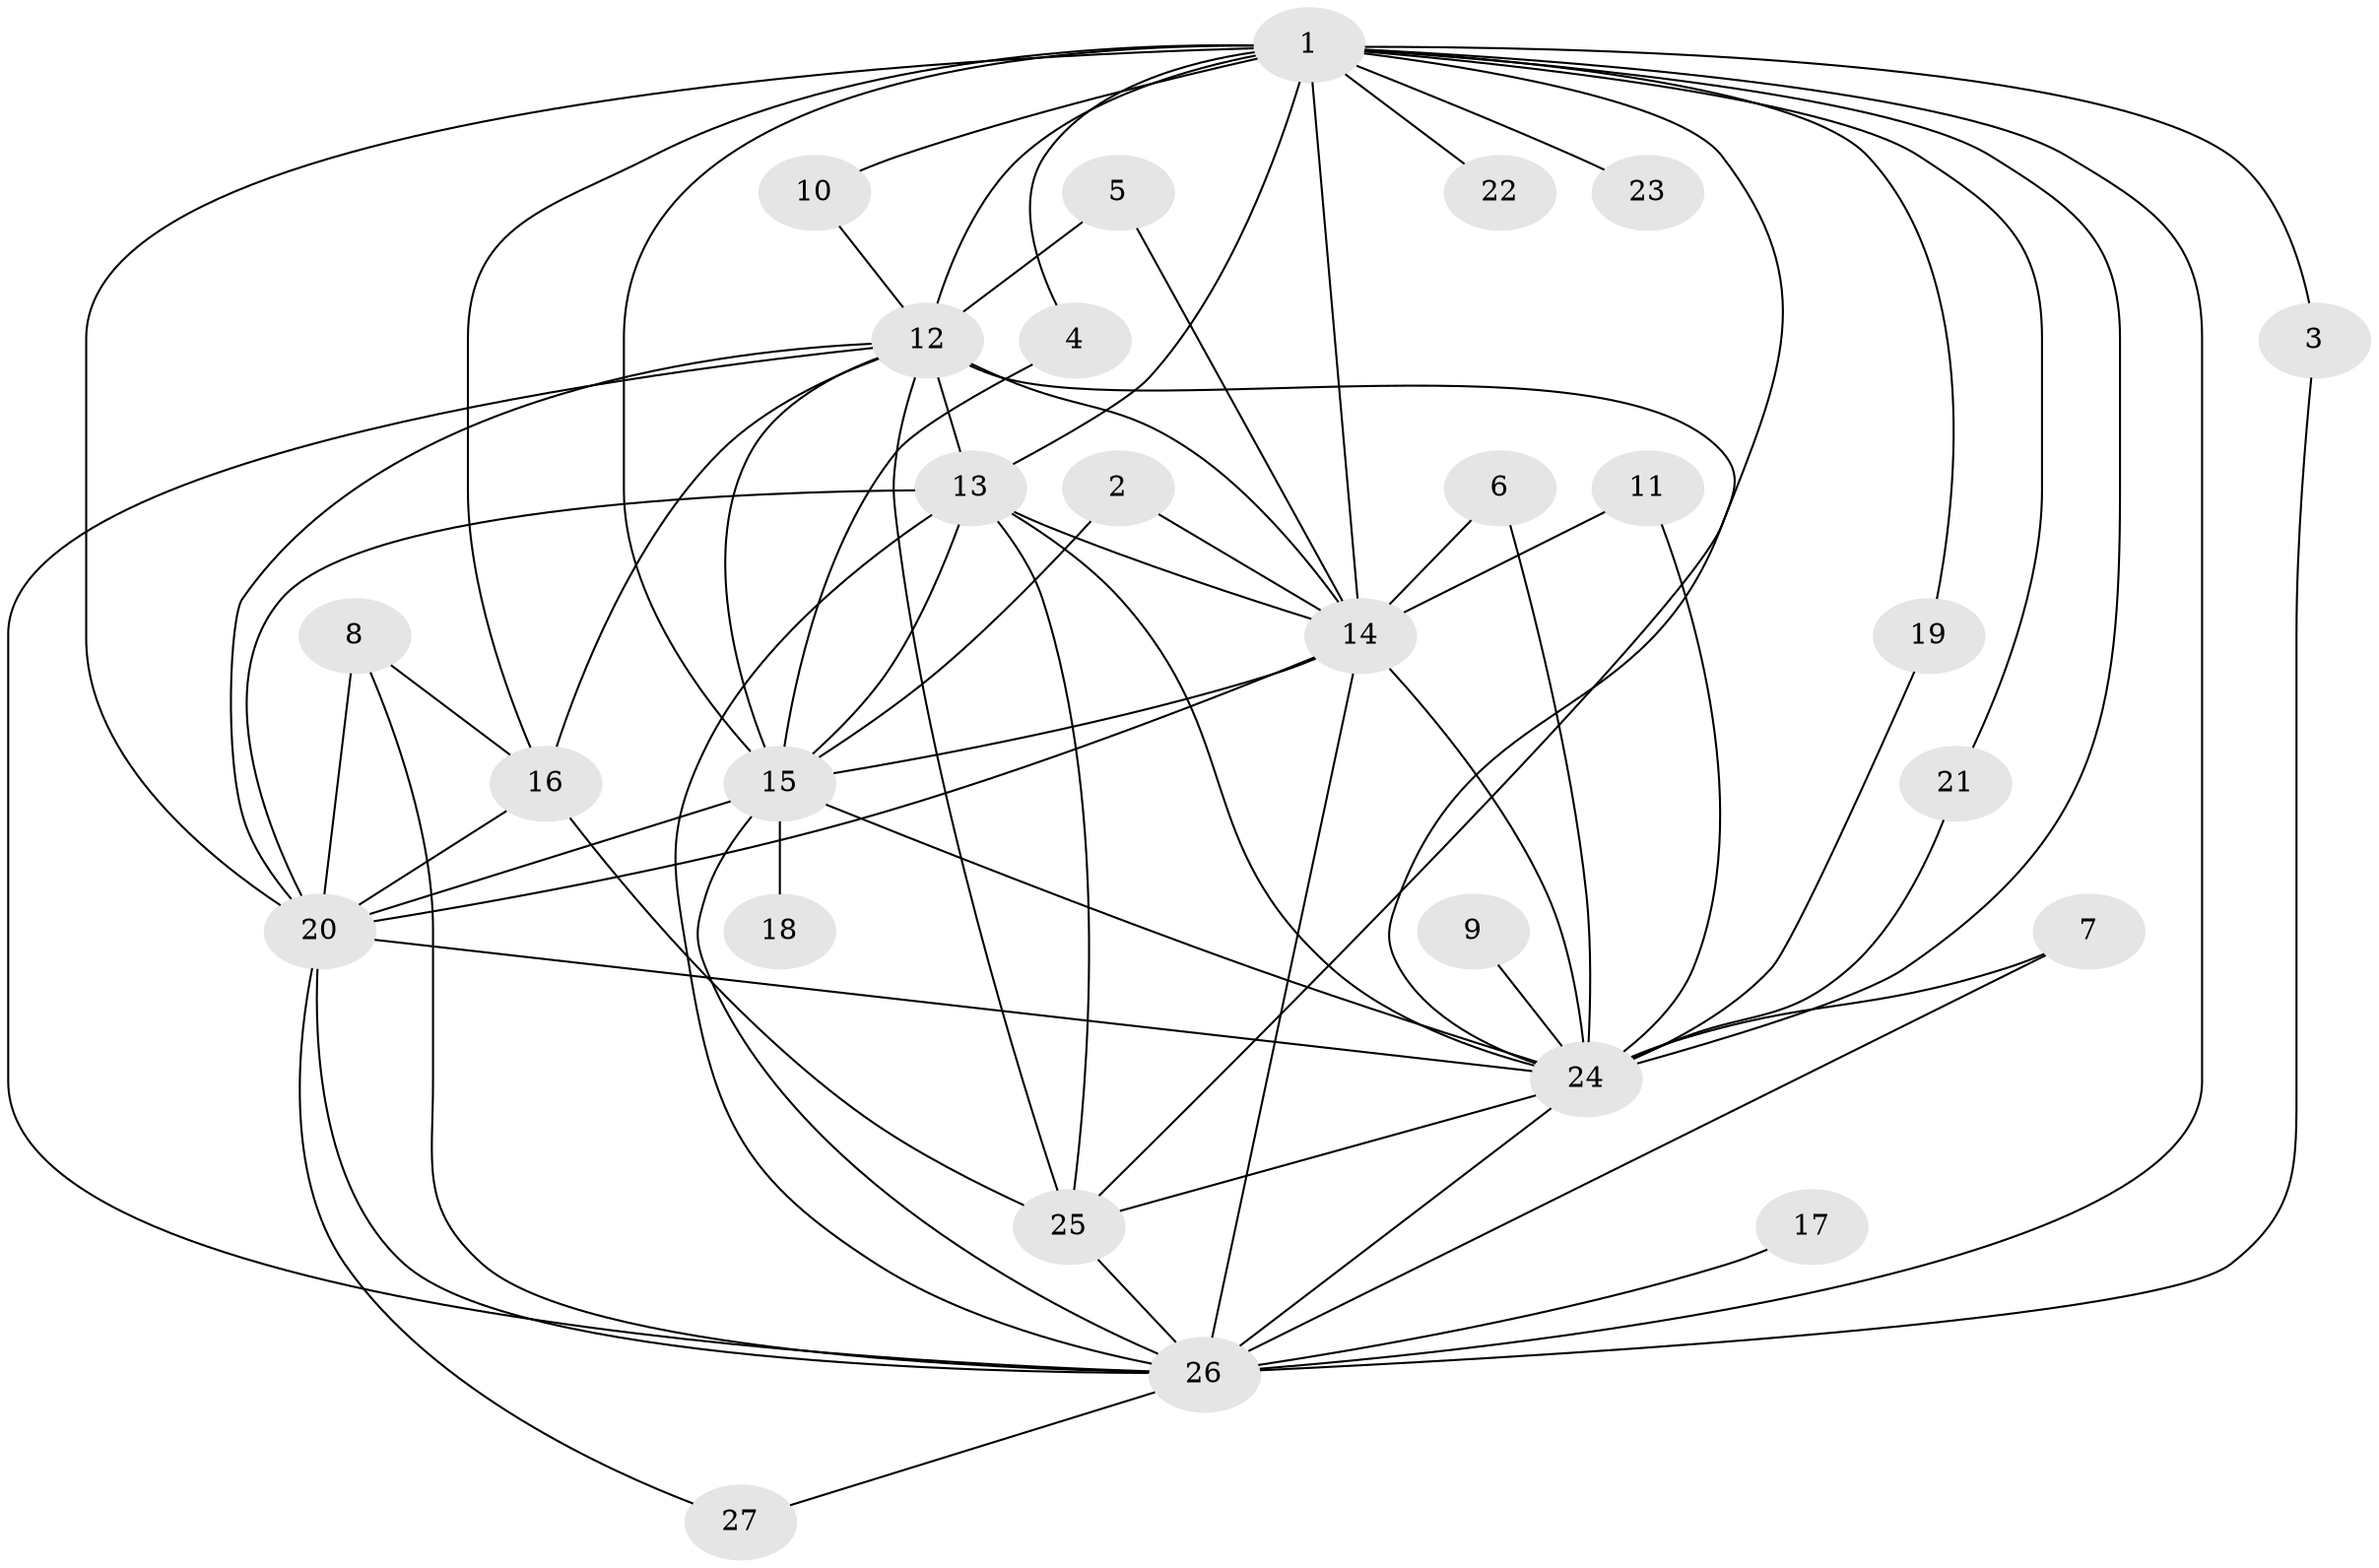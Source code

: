 // original degree distribution, {19: 0.0196078431372549, 16: 0.058823529411764705, 15: 0.058823529411764705, 13: 0.0196078431372549, 11: 0.0196078431372549, 22: 0.0196078431372549, 5: 0.0392156862745098, 3: 0.0784313725490196, 2: 0.6666666666666666, 6: 0.0196078431372549}
// Generated by graph-tools (version 1.1) at 2025/25/03/09/25 03:25:46]
// undirected, 27 vertices, 67 edges
graph export_dot {
graph [start="1"]
  node [color=gray90,style=filled];
  1;
  2;
  3;
  4;
  5;
  6;
  7;
  8;
  9;
  10;
  11;
  12;
  13;
  14;
  15;
  16;
  17;
  18;
  19;
  20;
  21;
  22;
  23;
  24;
  25;
  26;
  27;
  1 -- 3 [weight=1.0];
  1 -- 4 [weight=1.0];
  1 -- 10 [weight=1.0];
  1 -- 12 [weight=4.0];
  1 -- 13 [weight=3.0];
  1 -- 14 [weight=4.0];
  1 -- 15 [weight=3.0];
  1 -- 16 [weight=2.0];
  1 -- 19 [weight=1.0];
  1 -- 20 [weight=2.0];
  1 -- 21 [weight=1.0];
  1 -- 22 [weight=2.0];
  1 -- 23 [weight=1.0];
  1 -- 24 [weight=2.0];
  1 -- 25 [weight=1.0];
  1 -- 26 [weight=3.0];
  2 -- 14 [weight=1.0];
  2 -- 15 [weight=1.0];
  3 -- 26 [weight=1.0];
  4 -- 15 [weight=1.0];
  5 -- 12 [weight=1.0];
  5 -- 14 [weight=2.0];
  6 -- 14 [weight=1.0];
  6 -- 24 [weight=1.0];
  7 -- 24 [weight=1.0];
  7 -- 26 [weight=1.0];
  8 -- 16 [weight=1.0];
  8 -- 20 [weight=1.0];
  8 -- 26 [weight=1.0];
  9 -- 24 [weight=1.0];
  10 -- 12 [weight=1.0];
  11 -- 14 [weight=1.0];
  11 -- 24 [weight=1.0];
  12 -- 13 [weight=1.0];
  12 -- 14 [weight=2.0];
  12 -- 15 [weight=1.0];
  12 -- 16 [weight=1.0];
  12 -- 20 [weight=1.0];
  12 -- 24 [weight=1.0];
  12 -- 25 [weight=1.0];
  12 -- 26 [weight=1.0];
  13 -- 14 [weight=2.0];
  13 -- 15 [weight=1.0];
  13 -- 20 [weight=2.0];
  13 -- 24 [weight=2.0];
  13 -- 25 [weight=1.0];
  13 -- 26 [weight=1.0];
  14 -- 15 [weight=2.0];
  14 -- 20 [weight=3.0];
  14 -- 24 [weight=5.0];
  14 -- 26 [weight=2.0];
  15 -- 18 [weight=1.0];
  15 -- 20 [weight=1.0];
  15 -- 24 [weight=1.0];
  15 -- 26 [weight=1.0];
  16 -- 20 [weight=1.0];
  16 -- 25 [weight=1.0];
  17 -- 26 [weight=1.0];
  19 -- 24 [weight=1.0];
  20 -- 24 [weight=1.0];
  20 -- 26 [weight=2.0];
  20 -- 27 [weight=1.0];
  21 -- 24 [weight=1.0];
  24 -- 25 [weight=1.0];
  24 -- 26 [weight=2.0];
  25 -- 26 [weight=1.0];
  26 -- 27 [weight=1.0];
}
